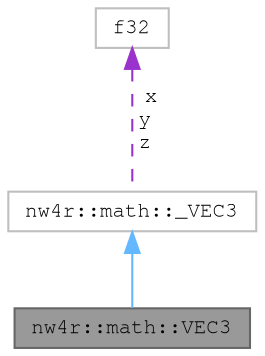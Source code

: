 digraph "nw4r::math::VEC3"
{
 // LATEX_PDF_SIZE
  bgcolor="transparent";
  edge [fontname=FreeMono,fontsize=10,labelfontname=FreeMono,labelfontsize=10];
  node [fontname=FreeMono,fontsize=10,shape=box,height=0.2,width=0.4];
  Node1 [label="nw4r::math::VEC3",height=0.2,width=0.4,color="gray40", fillcolor="grey60", style="filled", fontcolor="black",tooltip=" "];
  Node2 -> Node1 [dir="back",color="steelblue1",style="solid"];
  Node2 [label="nw4r::math::_VEC3",height=0.2,width=0.4,color="grey75", fillcolor="white", style="filled",URL="$structnw4r_1_1math_1_1___v_e_c3.html",tooltip=" "];
  Node3 -> Node2 [dir="back",color="darkorchid3",style="dashed",label=" x\ny\nz" ];
  Node3 [label="f32",height=0.2,width=0.4,color="grey75", fillcolor="white", style="filled",tooltip=" "];
}
